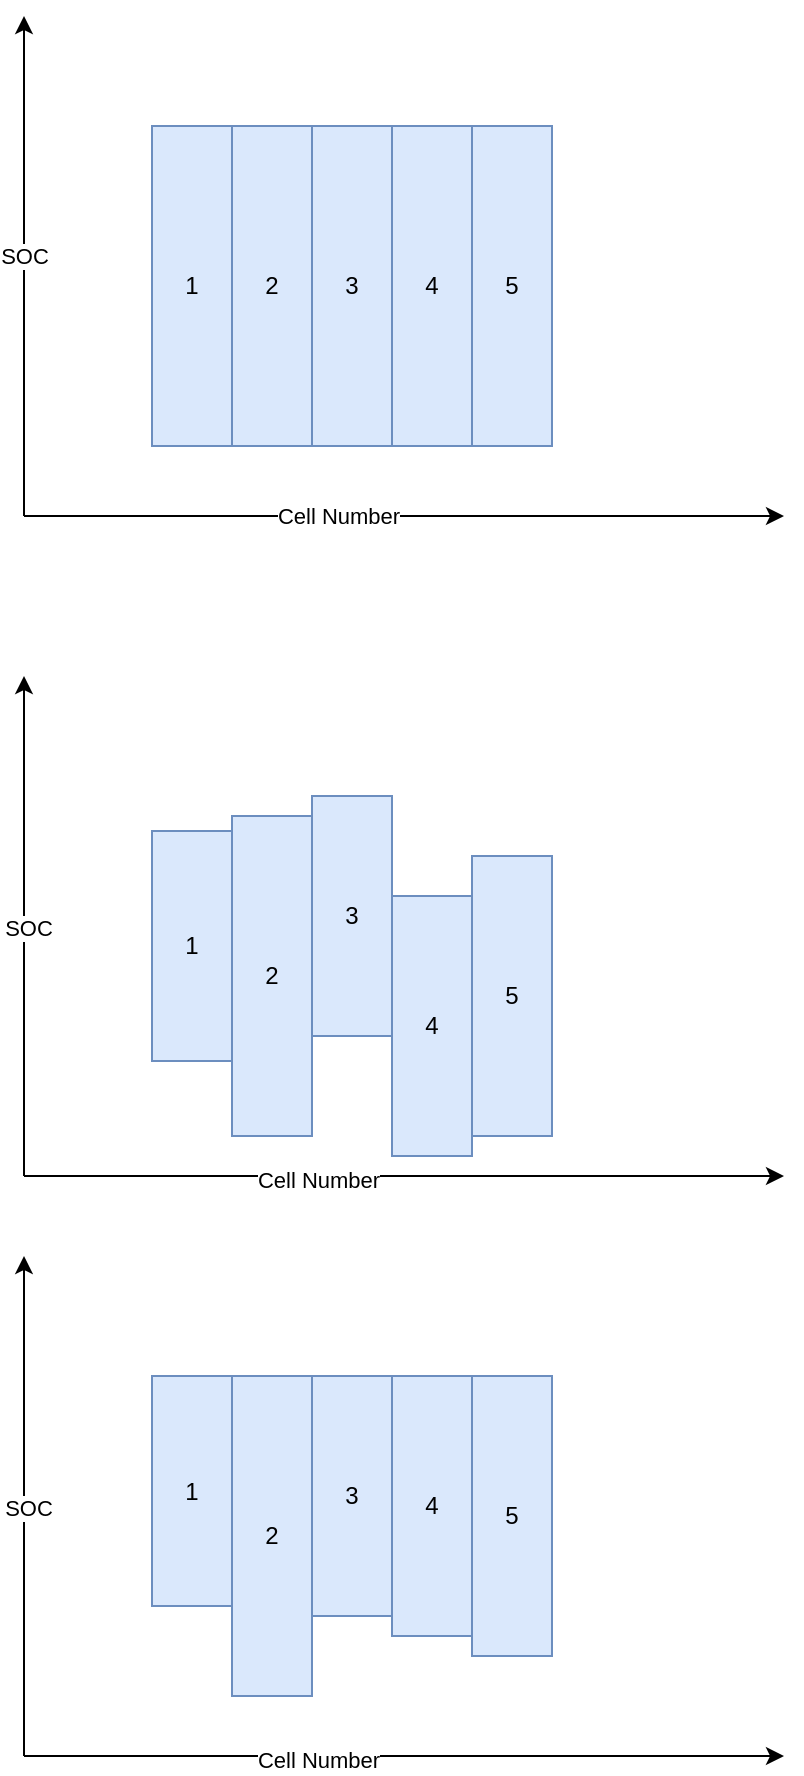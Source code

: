 <mxfile version="22.0.0" type="github">
  <diagram name="Page-1" id="0ebVGF5TbNXIxLDT_eXQ">
    <mxGraphModel dx="2004" dy="1125" grid="1" gridSize="10" guides="1" tooltips="1" connect="1" arrows="1" fold="1" page="1" pageScale="1" pageWidth="850" pageHeight="1100" math="0" shadow="0">
      <root>
        <mxCell id="0" />
        <mxCell id="1" parent="0" />
        <mxCell id="ZSe5r9IjfXKwLyXhujQG-1" value="1" style="rounded=0;whiteSpace=wrap;html=1;fillColor=#dae8fc;strokeColor=#6c8ebf;" vertex="1" parent="1">
          <mxGeometry x="274" y="215" width="40" height="160" as="geometry" />
        </mxCell>
        <mxCell id="ZSe5r9IjfXKwLyXhujQG-2" value="2" style="rounded=0;whiteSpace=wrap;html=1;fillColor=#dae8fc;strokeColor=#6c8ebf;" vertex="1" parent="1">
          <mxGeometry x="314" y="215" width="40" height="160" as="geometry" />
        </mxCell>
        <mxCell id="ZSe5r9IjfXKwLyXhujQG-3" value="3" style="rounded=0;whiteSpace=wrap;html=1;fillColor=#dae8fc;strokeColor=#6c8ebf;" vertex="1" parent="1">
          <mxGeometry x="354" y="215" width="40" height="160" as="geometry" />
        </mxCell>
        <mxCell id="ZSe5r9IjfXKwLyXhujQG-4" value="4" style="rounded=0;whiteSpace=wrap;html=1;fillColor=#dae8fc;strokeColor=#6c8ebf;" vertex="1" parent="1">
          <mxGeometry x="394" y="215" width="40" height="160" as="geometry" />
        </mxCell>
        <mxCell id="ZSe5r9IjfXKwLyXhujQG-5" value="5" style="rounded=0;whiteSpace=wrap;html=1;fillColor=#dae8fc;strokeColor=#6c8ebf;" vertex="1" parent="1">
          <mxGeometry x="434" y="215" width="40" height="160" as="geometry" />
        </mxCell>
        <mxCell id="ZSe5r9IjfXKwLyXhujQG-6" value="" style="endArrow=classic;html=1;rounded=0;" edge="1" parent="1">
          <mxGeometry width="50" height="50" relative="1" as="geometry">
            <mxPoint x="210" y="410" as="sourcePoint" />
            <mxPoint x="210" y="160" as="targetPoint" />
          </mxGeometry>
        </mxCell>
        <mxCell id="ZSe5r9IjfXKwLyXhujQG-15" value="SOC" style="edgeLabel;html=1;align=center;verticalAlign=middle;resizable=0;points=[];" vertex="1" connectable="0" parent="ZSe5r9IjfXKwLyXhujQG-6">
          <mxGeometry x="0.24" relative="1" as="geometry">
            <mxPoint y="25" as="offset" />
          </mxGeometry>
        </mxCell>
        <mxCell id="ZSe5r9IjfXKwLyXhujQG-7" value="" style="endArrow=classic;html=1;rounded=0;" edge="1" parent="1">
          <mxGeometry width="50" height="50" relative="1" as="geometry">
            <mxPoint x="210" y="410" as="sourcePoint" />
            <mxPoint x="590" y="410" as="targetPoint" />
          </mxGeometry>
        </mxCell>
        <mxCell id="ZSe5r9IjfXKwLyXhujQG-16" value="Cell Number" style="edgeLabel;html=1;align=center;verticalAlign=middle;resizable=0;points=[];" vertex="1" connectable="0" parent="ZSe5r9IjfXKwLyXhujQG-7">
          <mxGeometry x="-0.174" relative="1" as="geometry">
            <mxPoint as="offset" />
          </mxGeometry>
        </mxCell>
        <mxCell id="ZSe5r9IjfXKwLyXhujQG-8" value="1" style="rounded=0;whiteSpace=wrap;html=1;fillColor=#dae8fc;strokeColor=#6c8ebf;" vertex="1" parent="1">
          <mxGeometry x="274" y="567.5" width="40" height="115" as="geometry" />
        </mxCell>
        <mxCell id="ZSe5r9IjfXKwLyXhujQG-9" value="2" style="rounded=0;whiteSpace=wrap;html=1;fillColor=#dae8fc;strokeColor=#6c8ebf;" vertex="1" parent="1">
          <mxGeometry x="314" y="560" width="40" height="160" as="geometry" />
        </mxCell>
        <mxCell id="ZSe5r9IjfXKwLyXhujQG-10" value="3" style="rounded=0;whiteSpace=wrap;html=1;fillColor=#dae8fc;strokeColor=#6c8ebf;" vertex="1" parent="1">
          <mxGeometry x="354" y="550" width="40" height="120" as="geometry" />
        </mxCell>
        <mxCell id="ZSe5r9IjfXKwLyXhujQG-11" value="4" style="rounded=0;whiteSpace=wrap;html=1;fillColor=#dae8fc;strokeColor=#6c8ebf;" vertex="1" parent="1">
          <mxGeometry x="394" y="600" width="40" height="130" as="geometry" />
        </mxCell>
        <mxCell id="ZSe5r9IjfXKwLyXhujQG-12" value="5" style="rounded=0;whiteSpace=wrap;html=1;fillColor=#dae8fc;strokeColor=#6c8ebf;" vertex="1" parent="1">
          <mxGeometry x="434" y="580" width="40" height="140" as="geometry" />
        </mxCell>
        <mxCell id="ZSe5r9IjfXKwLyXhujQG-13" value="" style="endArrow=classic;html=1;rounded=0;" edge="1" parent="1">
          <mxGeometry width="50" height="50" relative="1" as="geometry">
            <mxPoint x="210" y="740" as="sourcePoint" />
            <mxPoint x="210" y="490" as="targetPoint" />
          </mxGeometry>
        </mxCell>
        <mxCell id="ZSe5r9IjfXKwLyXhujQG-17" value="SOC" style="edgeLabel;html=1;align=center;verticalAlign=middle;resizable=0;points=[];" vertex="1" connectable="0" parent="ZSe5r9IjfXKwLyXhujQG-13">
          <mxGeometry x="-0.008" y="-2" relative="1" as="geometry">
            <mxPoint as="offset" />
          </mxGeometry>
        </mxCell>
        <mxCell id="ZSe5r9IjfXKwLyXhujQG-14" value="" style="endArrow=classic;html=1;rounded=0;" edge="1" parent="1">
          <mxGeometry width="50" height="50" relative="1" as="geometry">
            <mxPoint x="210" y="740" as="sourcePoint" />
            <mxPoint x="590" y="740" as="targetPoint" />
          </mxGeometry>
        </mxCell>
        <mxCell id="ZSe5r9IjfXKwLyXhujQG-18" value="Cell Number" style="edgeLabel;html=1;align=center;verticalAlign=middle;resizable=0;points=[];" vertex="1" connectable="0" parent="ZSe5r9IjfXKwLyXhujQG-14">
          <mxGeometry x="-0.226" y="-2" relative="1" as="geometry">
            <mxPoint as="offset" />
          </mxGeometry>
        </mxCell>
        <mxCell id="ZSe5r9IjfXKwLyXhujQG-19" value="1" style="rounded=0;whiteSpace=wrap;html=1;fillColor=#dae8fc;strokeColor=#6c8ebf;" vertex="1" parent="1">
          <mxGeometry x="274" y="840" width="40" height="115" as="geometry" />
        </mxCell>
        <mxCell id="ZSe5r9IjfXKwLyXhujQG-20" value="2" style="rounded=0;whiteSpace=wrap;html=1;fillColor=#dae8fc;strokeColor=#6c8ebf;" vertex="1" parent="1">
          <mxGeometry x="314" y="840" width="40" height="160" as="geometry" />
        </mxCell>
        <mxCell id="ZSe5r9IjfXKwLyXhujQG-21" value="3" style="rounded=0;whiteSpace=wrap;html=1;fillColor=#dae8fc;strokeColor=#6c8ebf;" vertex="1" parent="1">
          <mxGeometry x="354" y="840" width="40" height="120" as="geometry" />
        </mxCell>
        <mxCell id="ZSe5r9IjfXKwLyXhujQG-22" value="4" style="rounded=0;whiteSpace=wrap;html=1;fillColor=#dae8fc;strokeColor=#6c8ebf;" vertex="1" parent="1">
          <mxGeometry x="394" y="840" width="40" height="130" as="geometry" />
        </mxCell>
        <mxCell id="ZSe5r9IjfXKwLyXhujQG-23" value="5" style="rounded=0;whiteSpace=wrap;html=1;fillColor=#dae8fc;strokeColor=#6c8ebf;" vertex="1" parent="1">
          <mxGeometry x="434" y="840" width="40" height="140" as="geometry" />
        </mxCell>
        <mxCell id="ZSe5r9IjfXKwLyXhujQG-24" value="" style="endArrow=classic;html=1;rounded=0;" edge="1" parent="1">
          <mxGeometry width="50" height="50" relative="1" as="geometry">
            <mxPoint x="210" y="1030" as="sourcePoint" />
            <mxPoint x="210" y="780" as="targetPoint" />
          </mxGeometry>
        </mxCell>
        <mxCell id="ZSe5r9IjfXKwLyXhujQG-25" value="SOC" style="edgeLabel;html=1;align=center;verticalAlign=middle;resizable=0;points=[];" vertex="1" connectable="0" parent="ZSe5r9IjfXKwLyXhujQG-24">
          <mxGeometry x="-0.008" y="-2" relative="1" as="geometry">
            <mxPoint as="offset" />
          </mxGeometry>
        </mxCell>
        <mxCell id="ZSe5r9IjfXKwLyXhujQG-26" value="" style="endArrow=classic;html=1;rounded=0;" edge="1" parent="1">
          <mxGeometry width="50" height="50" relative="1" as="geometry">
            <mxPoint x="210" y="1030" as="sourcePoint" />
            <mxPoint x="590" y="1030" as="targetPoint" />
          </mxGeometry>
        </mxCell>
        <mxCell id="ZSe5r9IjfXKwLyXhujQG-27" value="Cell Number" style="edgeLabel;html=1;align=center;verticalAlign=middle;resizable=0;points=[];" vertex="1" connectable="0" parent="ZSe5r9IjfXKwLyXhujQG-26">
          <mxGeometry x="-0.226" y="-2" relative="1" as="geometry">
            <mxPoint as="offset" />
          </mxGeometry>
        </mxCell>
      </root>
    </mxGraphModel>
  </diagram>
</mxfile>
